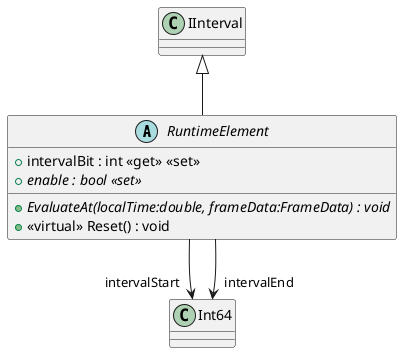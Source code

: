 @startuml
abstract class RuntimeElement {
    + intervalBit : int <<get>> <<set>>
    + {abstract} enable : bool <<set>>
    + {abstract} EvaluateAt(localTime:double, frameData:FrameData) : void
    + <<virtual>> Reset() : void
}
IInterval <|-- RuntimeElement
RuntimeElement --> "intervalStart" Int64
RuntimeElement --> "intervalEnd" Int64
@enduml
